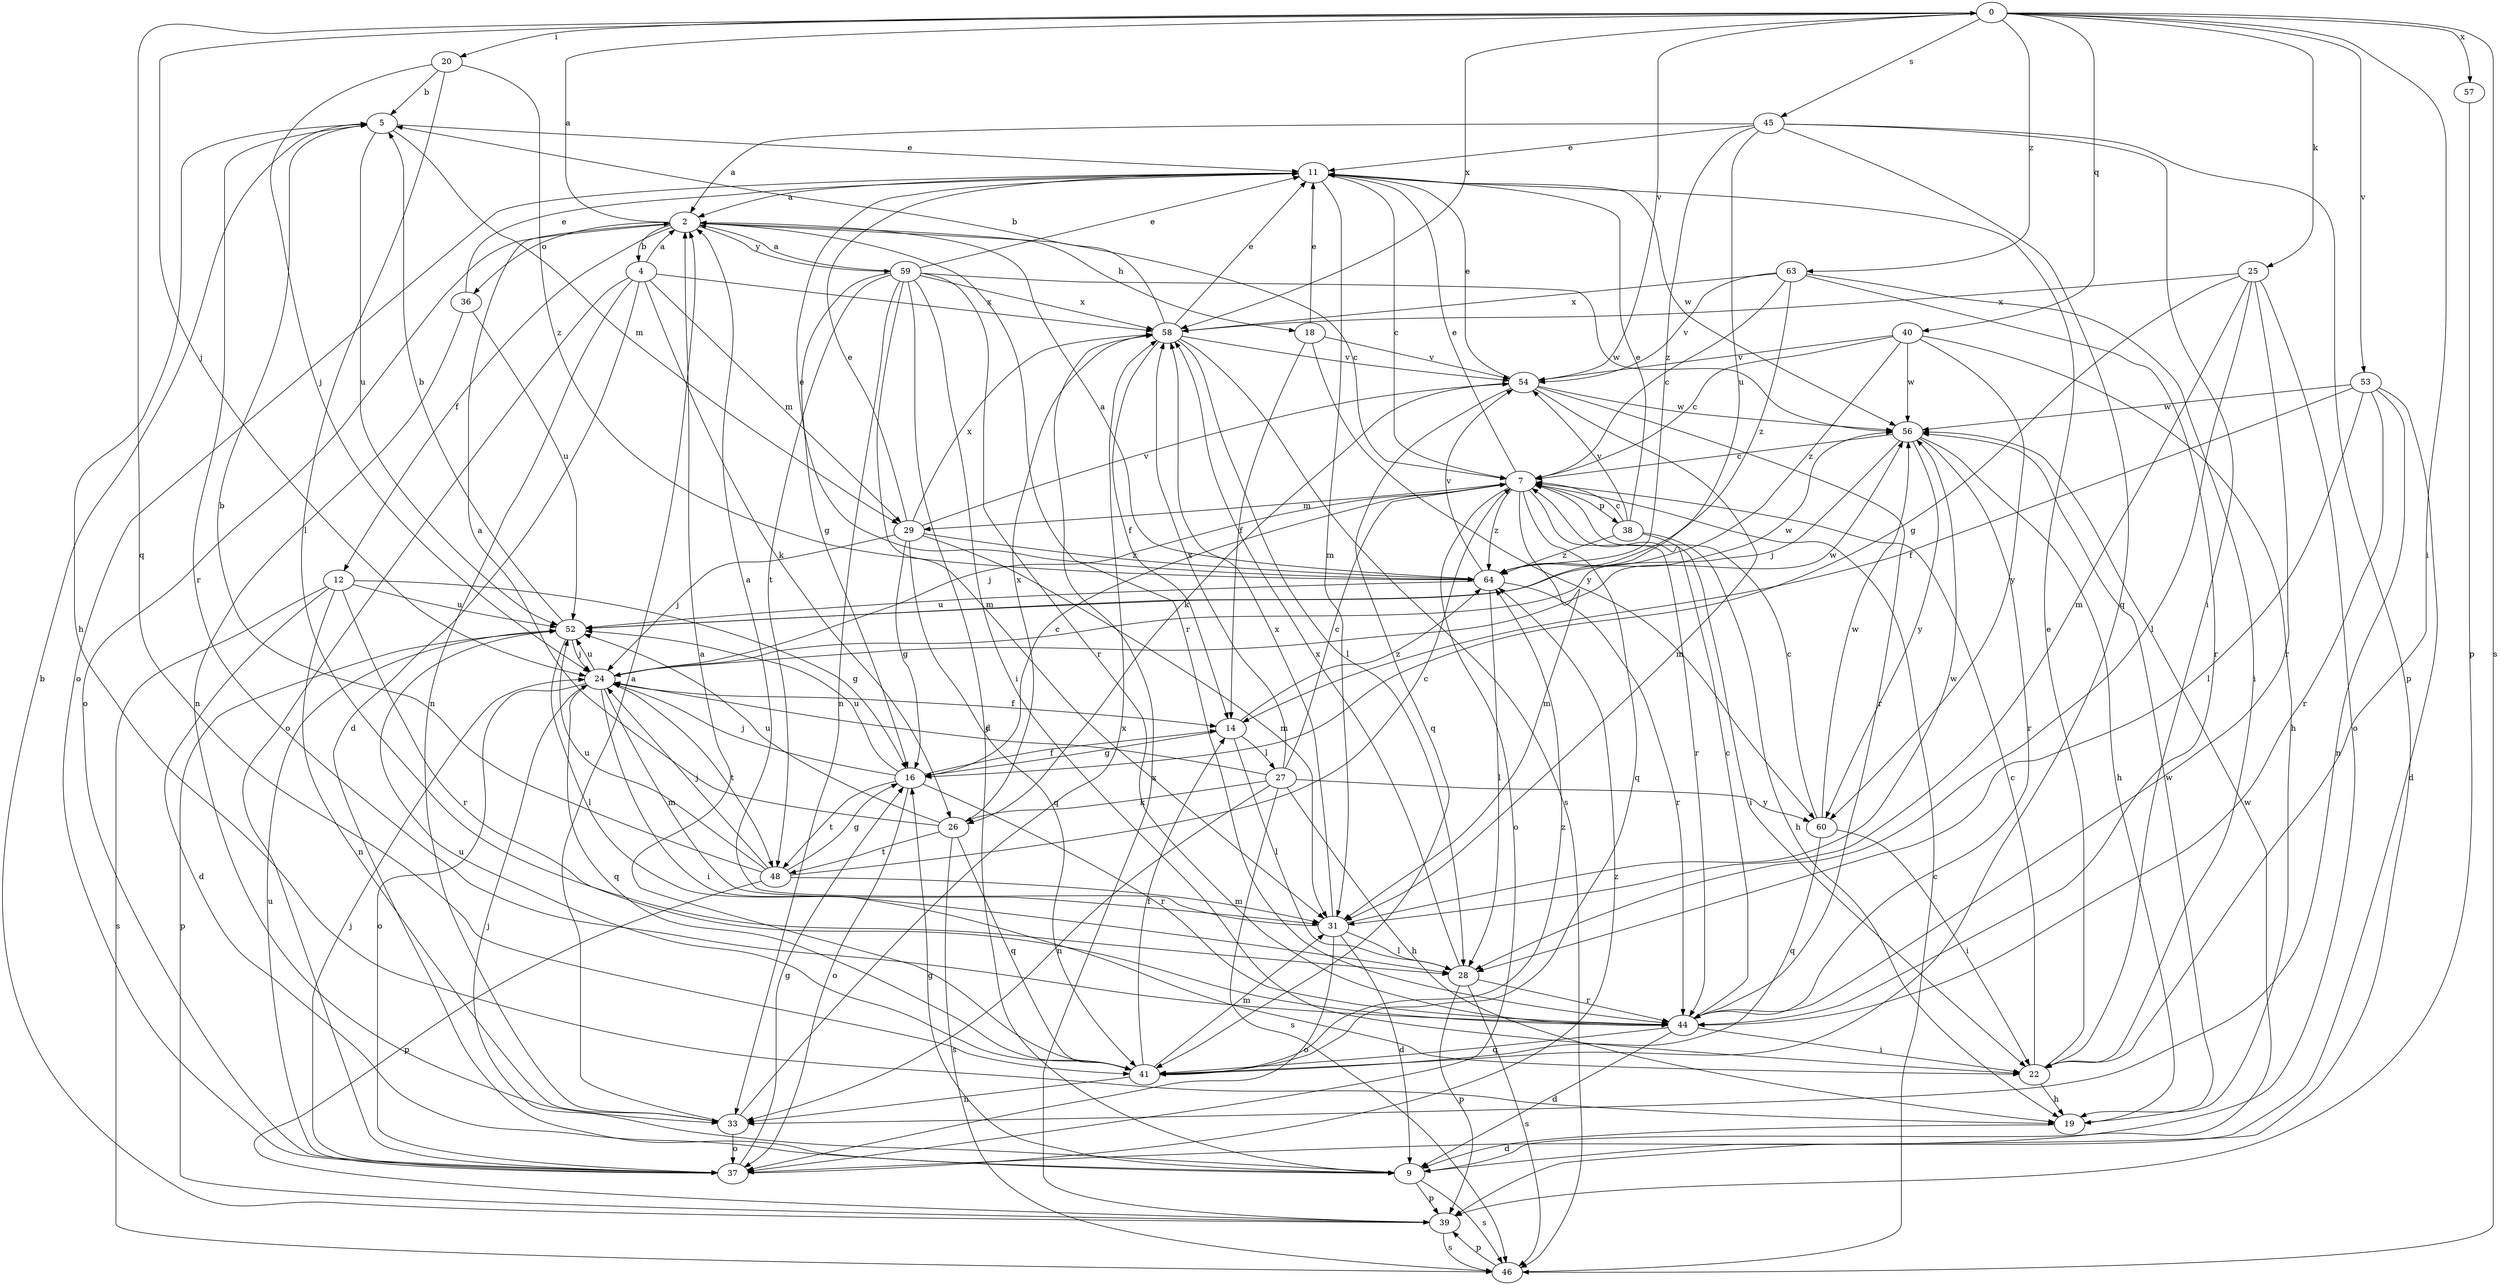 strict digraph  {
0;
2;
4;
5;
7;
9;
11;
12;
14;
16;
18;
19;
20;
22;
24;
25;
26;
27;
28;
29;
31;
33;
36;
37;
38;
39;
40;
41;
44;
45;
46;
48;
52;
53;
54;
56;
57;
58;
59;
60;
63;
64;
0 -> 20  [label=i];
0 -> 22  [label=i];
0 -> 24  [label=j];
0 -> 25  [label=k];
0 -> 40  [label=q];
0 -> 41  [label=q];
0 -> 45  [label=s];
0 -> 46  [label=s];
0 -> 53  [label=v];
0 -> 54  [label=v];
0 -> 57  [label=x];
0 -> 58  [label=x];
0 -> 63  [label=z];
2 -> 0  [label=a];
2 -> 4  [label=b];
2 -> 7  [label=c];
2 -> 12  [label=f];
2 -> 18  [label=h];
2 -> 36  [label=o];
2 -> 37  [label=o];
2 -> 44  [label=r];
2 -> 59  [label=y];
4 -> 2  [label=a];
4 -> 9  [label=d];
4 -> 26  [label=k];
4 -> 29  [label=m];
4 -> 33  [label=n];
4 -> 37  [label=o];
4 -> 58  [label=x];
5 -> 11  [label=e];
5 -> 19  [label=h];
5 -> 29  [label=m];
5 -> 44  [label=r];
5 -> 52  [label=u];
7 -> 11  [label=e];
7 -> 24  [label=j];
7 -> 29  [label=m];
7 -> 31  [label=m];
7 -> 37  [label=o];
7 -> 38  [label=p];
7 -> 41  [label=q];
7 -> 44  [label=r];
7 -> 64  [label=z];
9 -> 16  [label=g];
9 -> 24  [label=j];
9 -> 39  [label=p];
9 -> 46  [label=s];
9 -> 56  [label=w];
11 -> 2  [label=a];
11 -> 7  [label=c];
11 -> 31  [label=m];
11 -> 37  [label=o];
11 -> 56  [label=w];
12 -> 9  [label=d];
12 -> 16  [label=g];
12 -> 33  [label=n];
12 -> 44  [label=r];
12 -> 46  [label=s];
12 -> 52  [label=u];
14 -> 16  [label=g];
14 -> 27  [label=l];
14 -> 28  [label=l];
14 -> 64  [label=z];
16 -> 7  [label=c];
16 -> 14  [label=f];
16 -> 24  [label=j];
16 -> 37  [label=o];
16 -> 44  [label=r];
16 -> 48  [label=t];
16 -> 52  [label=u];
18 -> 11  [label=e];
18 -> 14  [label=f];
18 -> 54  [label=v];
18 -> 60  [label=y];
19 -> 9  [label=d];
19 -> 56  [label=w];
20 -> 5  [label=b];
20 -> 24  [label=j];
20 -> 28  [label=l];
20 -> 64  [label=z];
22 -> 7  [label=c];
22 -> 11  [label=e];
22 -> 19  [label=h];
24 -> 14  [label=f];
24 -> 22  [label=i];
24 -> 31  [label=m];
24 -> 37  [label=o];
24 -> 41  [label=q];
24 -> 48  [label=t];
24 -> 52  [label=u];
24 -> 56  [label=w];
25 -> 16  [label=g];
25 -> 28  [label=l];
25 -> 31  [label=m];
25 -> 37  [label=o];
25 -> 44  [label=r];
25 -> 58  [label=x];
26 -> 2  [label=a];
26 -> 41  [label=q];
26 -> 46  [label=s];
26 -> 48  [label=t];
26 -> 52  [label=u];
26 -> 58  [label=x];
27 -> 7  [label=c];
27 -> 19  [label=h];
27 -> 24  [label=j];
27 -> 26  [label=k];
27 -> 33  [label=n];
27 -> 46  [label=s];
27 -> 58  [label=x];
27 -> 60  [label=y];
28 -> 39  [label=p];
28 -> 44  [label=r];
28 -> 46  [label=s];
28 -> 58  [label=x];
29 -> 11  [label=e];
29 -> 16  [label=g];
29 -> 24  [label=j];
29 -> 31  [label=m];
29 -> 41  [label=q];
29 -> 54  [label=v];
29 -> 58  [label=x];
29 -> 64  [label=z];
31 -> 2  [label=a];
31 -> 9  [label=d];
31 -> 28  [label=l];
31 -> 37  [label=o];
31 -> 56  [label=w];
31 -> 58  [label=x];
33 -> 2  [label=a];
33 -> 37  [label=o];
33 -> 58  [label=x];
36 -> 11  [label=e];
36 -> 33  [label=n];
36 -> 52  [label=u];
37 -> 16  [label=g];
37 -> 24  [label=j];
37 -> 52  [label=u];
37 -> 64  [label=z];
38 -> 7  [label=c];
38 -> 11  [label=e];
38 -> 19  [label=h];
38 -> 22  [label=i];
38 -> 54  [label=v];
38 -> 64  [label=z];
39 -> 5  [label=b];
39 -> 46  [label=s];
39 -> 58  [label=x];
40 -> 7  [label=c];
40 -> 19  [label=h];
40 -> 54  [label=v];
40 -> 56  [label=w];
40 -> 60  [label=y];
40 -> 64  [label=z];
41 -> 2  [label=a];
41 -> 14  [label=f];
41 -> 31  [label=m];
41 -> 33  [label=n];
41 -> 52  [label=u];
41 -> 64  [label=z];
44 -> 7  [label=c];
44 -> 9  [label=d];
44 -> 22  [label=i];
44 -> 41  [label=q];
45 -> 2  [label=a];
45 -> 11  [label=e];
45 -> 22  [label=i];
45 -> 39  [label=p];
45 -> 41  [label=q];
45 -> 52  [label=u];
45 -> 64  [label=z];
46 -> 7  [label=c];
46 -> 39  [label=p];
48 -> 5  [label=b];
48 -> 7  [label=c];
48 -> 16  [label=g];
48 -> 24  [label=j];
48 -> 31  [label=m];
48 -> 39  [label=p];
48 -> 52  [label=u];
52 -> 5  [label=b];
52 -> 24  [label=j];
52 -> 28  [label=l];
52 -> 39  [label=p];
52 -> 56  [label=w];
53 -> 9  [label=d];
53 -> 14  [label=f];
53 -> 28  [label=l];
53 -> 33  [label=n];
53 -> 44  [label=r];
53 -> 56  [label=w];
54 -> 11  [label=e];
54 -> 26  [label=k];
54 -> 31  [label=m];
54 -> 41  [label=q];
54 -> 44  [label=r];
54 -> 56  [label=w];
56 -> 7  [label=c];
56 -> 19  [label=h];
56 -> 24  [label=j];
56 -> 44  [label=r];
56 -> 60  [label=y];
57 -> 39  [label=p];
58 -> 5  [label=b];
58 -> 11  [label=e];
58 -> 14  [label=f];
58 -> 28  [label=l];
58 -> 46  [label=s];
58 -> 54  [label=v];
59 -> 2  [label=a];
59 -> 9  [label=d];
59 -> 11  [label=e];
59 -> 16  [label=g];
59 -> 22  [label=i];
59 -> 31  [label=m];
59 -> 33  [label=n];
59 -> 44  [label=r];
59 -> 48  [label=t];
59 -> 56  [label=w];
59 -> 58  [label=x];
60 -> 7  [label=c];
60 -> 22  [label=i];
60 -> 41  [label=q];
60 -> 56  [label=w];
63 -> 7  [label=c];
63 -> 22  [label=i];
63 -> 44  [label=r];
63 -> 54  [label=v];
63 -> 58  [label=x];
63 -> 64  [label=z];
64 -> 2  [label=a];
64 -> 11  [label=e];
64 -> 28  [label=l];
64 -> 44  [label=r];
64 -> 52  [label=u];
64 -> 54  [label=v];
}
